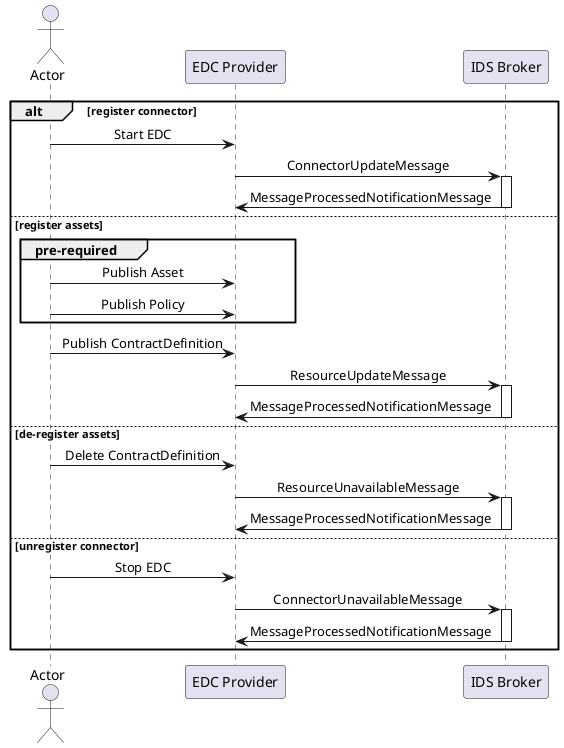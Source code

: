 '
'  Copyright (c) 2023 sovity GmbH
'
'  This program and the accompanying materials are made available under the
'  terms of the Apache License, Version 2.0 which is available at
'  https://www.apache.org/licenses/LICENSE-2.0
'
'  SPDX-License-Identifier: Apache-2.0
'
'  Contributors:
'       sovity GmbH - Initial Draft
'
'
@startuml
skinparam sequenceMessageAlign center

actor Actor
participant EDC as "EDC Provider"
participant Broker as "IDS Broker"

alt register connector
    Actor -> EDC: Start EDC
    EDC -> Broker: ConnectorUpdateMessage
    activate Broker
        Broker -> EDC: MessageProcessedNotificationMessage
    deactivate Broker
else register assets
    group pre-required
        Actor -> EDC: Publish Asset
        Actor -> EDC: Publish Policy
    end
    Actor -> EDC: Publish ContractDefinition
    EDC -> Broker: ResourceUpdateMessage
    activate Broker
        Broker -> EDC: MessageProcessedNotificationMessage
    deactivate Broker
else de-register assets
    Actor -> EDC: Delete ContractDefinition
    EDC -> Broker: ResourceUnavailableMessage
    activate Broker
        Broker -> EDC: MessageProcessedNotificationMessage
    deactivate Broker
else unregister connector
    Actor -> EDC: Stop EDC
    EDC -> Broker: ConnectorUnavailableMessage
        activate Broker
            Broker -> EDC: MessageProcessedNotificationMessage
        deactivate Broker
end
@enduml
